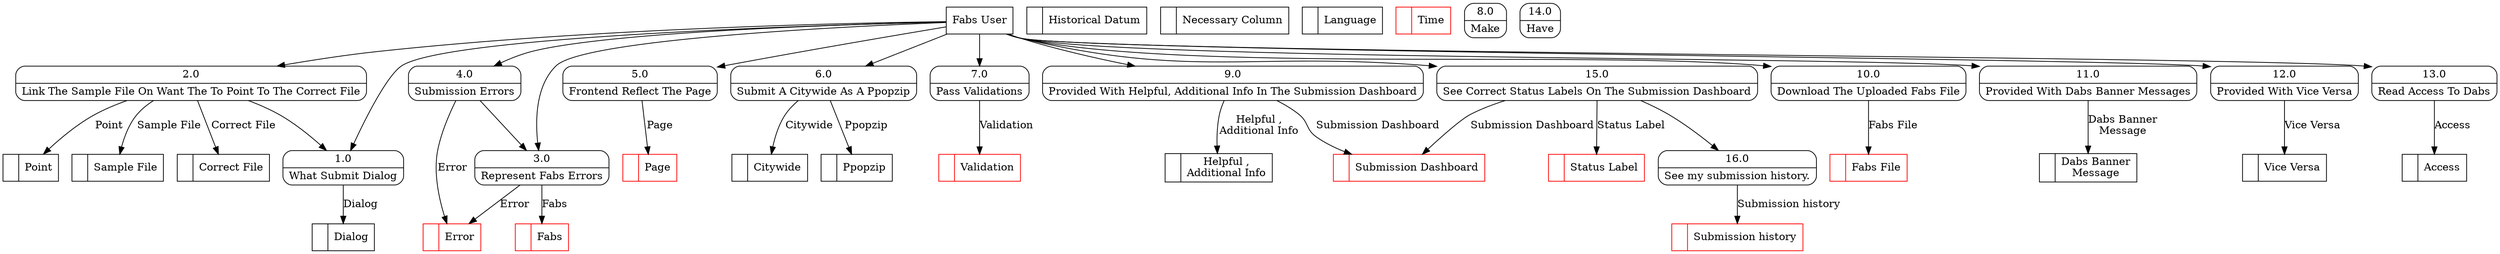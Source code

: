 digraph dfd2{ 
node[shape=record]
200 [label="<f0>  |<f1> Correct File " ];
201 [label="<f0>  |<f1> Point " ];
202 [label="<f0>  |<f1> Dialog " ];
203 [label="<f0>  |<f1> Error " color=red];
204 [label="<f0>  |<f1> Page " color=red];
205 [label="<f0>  |<f1> Ppopzip " ];
206 [label="<f0>  |<f1> Citywide " ];
207 [label="<f0>  |<f1> Validation " color=red];
208 [label="<f0>  |<f1> Historical Datum " ];
209 [label="<f0>  |<f1> Necessary Column " ];
210 [label="<f0>  |<f1> Submission Dashboard " color=red];
211 [label="<f0>  |<f1> Helpful ,\nAdditional Info " ];
212 [label="<f0>  |<f1> Language " ];
213 [label="<f0>  |<f1> Vice Versa " ];
214 [label="<f0>  |<f1> Access " ];
215 [label="<f0>  |<f1> Time " color=red];
216 [label="<f0>  |<f1> Sample File " ];
217 [label="<f0>  |<f1> Fabs File " color=red];
218 [label="<f0>  |<f1> Dabs Banner\nMessage " ];
219 [label="<f0>  |<f1> Status Label " color=red];
220 [label="<f0>  |<f1> Fabs " color=red];
221 [label="Fabs User" shape=box];
222 [label="{<f0> 1.0|<f1> What Submit Dialog }" shape=Mrecord];
223 [label="{<f0> 2.0|<f1> Link The Sample File On Want The To Point To The Correct File }" shape=Mrecord];
224 [label="{<f0> 3.0|<f1> Represent Fabs Errors }" shape=Mrecord];
225 [label="{<f0> 4.0|<f1> Submission Errors }" shape=Mrecord];
226 [label="{<f0> 5.0|<f1> Frontend Reflect The Page }" shape=Mrecord];
227 [label="{<f0> 6.0|<f1> Submit A Citywide As A Ppopzip }" shape=Mrecord];
228 [label="{<f0> 7.0|<f1> Pass Validations }" shape=Mrecord];
229 [label="{<f0> 8.0|<f1> Make }" shape=Mrecord];
230 [label="{<f0> 9.0|<f1> Provided With Helpful, Additional Info In The Submission Dashboard }" shape=Mrecord];
231 [label="{<f0> 10.0|<f1> Download The Uploaded Fabs File }" shape=Mrecord];
232 [label="{<f0> 11.0|<f1> Provided With Dabs Banner Messages }" shape=Mrecord];
233 [label="{<f0> 12.0|<f1> Provided With Vice Versa }" shape=Mrecord];
234 [label="{<f0> 13.0|<f1> Read Access To Dabs }" shape=Mrecord];
235 [label="{<f0> 14.0|<f1> Have }" shape=Mrecord];
236 [label="{<f0> 15.0|<f1> See Correct Status Labels On The Submission Dashboard }" shape=Mrecord];
16 [label="{<f0> 16.0|<f1> See my submission history. }" shape=Mrecord];
236 -> 16
1001 [label="<f0>  |<f1> Submission history " color=red];
16 -> 1001 [label="Submission history"]
221 -> 222
221 -> 223
221 -> 224
221 -> 225
221 -> 226
221 -> 227
221 -> 228
221 -> 230
221 -> 231
221 -> 232
221 -> 233
221 -> 234
221 -> 236
222 -> 202 [label="Dialog"]
223 -> 222
223 -> 216 [label="Sample File"]
223 -> 201 [label="Point"]
223 -> 200 [label="Correct File"]
224 -> 203 [label="Error"]
225 -> 224
225 -> 203 [label="Error"]
226 -> 204 [label="Page"]
227 -> 206 [label="Citywide"]
227 -> 205 [label="Ppopzip"]
228 -> 207 [label="Validation"]
230 -> 211 [label="Helpful ,\nAdditional Info"]
230 -> 210 [label="Submission Dashboard"]
231 -> 217 [label="Fabs File"]
232 -> 218 [label="Dabs Banner\nMessage"]
233 -> 213 [label="Vice Versa"]
234 -> 214 [label="Access"]
236 -> 219 [label="Status Label"]
236 -> 210 [label="Submission Dashboard"]
224 -> 220 [label="Fabs"]
}
